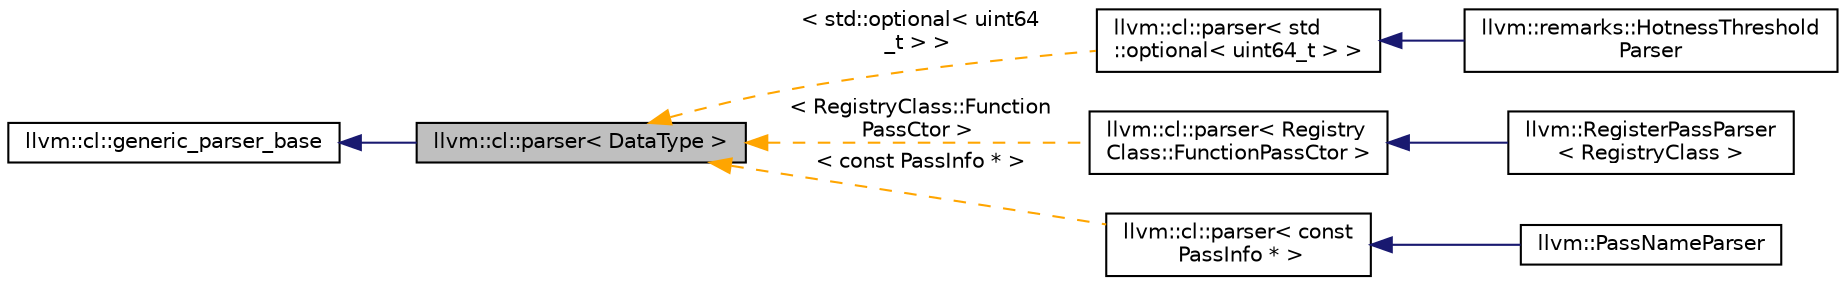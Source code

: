 digraph "llvm::cl::parser&lt; DataType &gt;"
{
 // LATEX_PDF_SIZE
  bgcolor="transparent";
  edge [fontname="Helvetica",fontsize="10",labelfontname="Helvetica",labelfontsize="10"];
  node [fontname="Helvetica",fontsize="10",shape=record];
  rankdir="LR";
  Node1 [label="llvm::cl::parser\< DataType \>",height=0.2,width=0.4,color="black", fillcolor="grey75", style="filled", fontcolor="black",tooltip=" "];
  Node2 -> Node1 [dir="back",color="midnightblue",fontsize="10",style="solid",fontname="Helvetica"];
  Node2 [label="llvm::cl::generic_parser_base",height=0.2,width=0.4,color="black",URL="$classllvm_1_1cl_1_1generic__parser__base.html",tooltip=" "];
  Node1 -> Node3 [dir="back",color="orange",fontsize="10",style="dashed",label=" \< std::optional\< uint64\l_t \> \>" ,fontname="Helvetica"];
  Node3 [label="llvm::cl::parser\< std\l::optional\< uint64_t \> \>",height=0.2,width=0.4,color="black",URL="$classllvm_1_1cl_1_1parser.html",tooltip=" "];
  Node3 -> Node4 [dir="back",color="midnightblue",fontsize="10",style="solid",fontname="Helvetica"];
  Node4 [label="llvm::remarks::HotnessThreshold\lParser",height=0.2,width=0.4,color="black",URL="$classllvm_1_1remarks_1_1HotnessThresholdParser.html",tooltip=" "];
  Node1 -> Node5 [dir="back",color="orange",fontsize="10",style="dashed",label=" \< RegistryClass::Function\lPassCtor \>" ,fontname="Helvetica"];
  Node5 [label="llvm::cl::parser\< Registry\lClass::FunctionPassCtor \>",height=0.2,width=0.4,color="black",URL="$classllvm_1_1cl_1_1parser.html",tooltip=" "];
  Node5 -> Node6 [dir="back",color="midnightblue",fontsize="10",style="solid",fontname="Helvetica"];
  Node6 [label="llvm::RegisterPassParser\l\< RegistryClass \>",height=0.2,width=0.4,color="black",URL="$classllvm_1_1RegisterPassParser.html",tooltip="RegisterPassParser class - Handle the addition of new machine passes."];
  Node1 -> Node7 [dir="back",color="orange",fontsize="10",style="dashed",label=" \< const PassInfo * \>" ,fontname="Helvetica"];
  Node7 [label="llvm::cl::parser\< const\l PassInfo * \>",height=0.2,width=0.4,color="black",URL="$classllvm_1_1cl_1_1parser.html",tooltip=" "];
  Node7 -> Node8 [dir="back",color="midnightblue",fontsize="10",style="solid",fontname="Helvetica"];
  Node8 [label="llvm::PassNameParser",height=0.2,width=0.4,color="black",URL="$classllvm_1_1PassNameParser.html",tooltip=" "];
}
